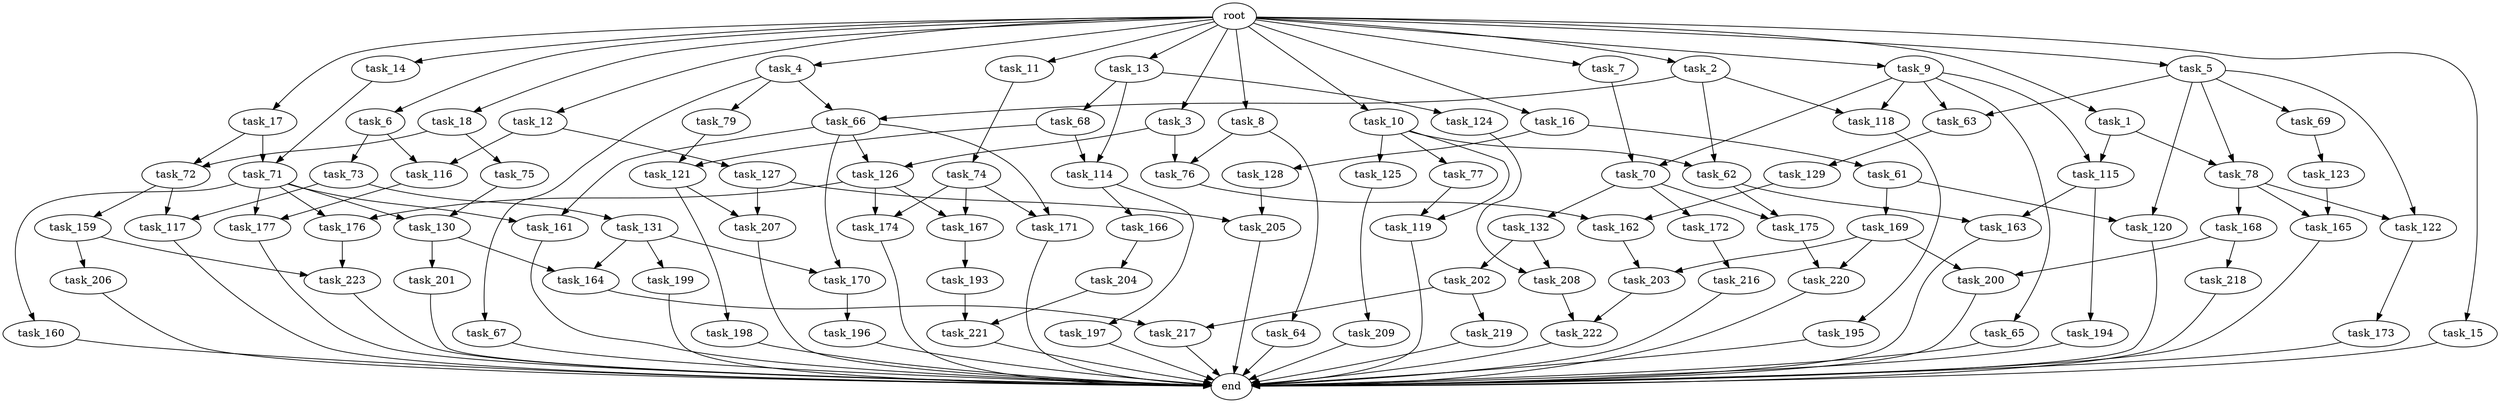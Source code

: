 digraph G {
  task_11 [size="2.048000"];
  task_175 [size="2233382993.920000"];
  task_171 [size="2336462209.024000"];
  task_195 [size="841813590.016000"];
  task_64 [size="154618822.656000"];
  task_17 [size="2.048000"];
  task_219 [size="1099511627.776000"];
  task_202 [size="1717986918.400000"];
  task_217 [size="1254130450.432000"];
  task_126 [size="2817498546.176000"];
  task_69 [size="1099511627.776000"];
  task_174 [size="1460288880.640000"];
  task_209 [size="841813590.016000"];
  task_199 [size="1717986918.400000"];
  task_73 [size="1391569403.904000"];
  task_124 [size="1391569403.904000"];
  task_197 [size="154618822.656000"];
  task_67 [size="841813590.016000"];
  task_7 [size="2.048000"];
  task_220 [size="996432412.672000"];
  task_79 [size="841813590.016000"];
  task_177 [size="584115552.256000"];
  task_205 [size="584115552.256000"];
  task_216 [size="841813590.016000"];
  task_115 [size="2559800508.416000"];
  task_116 [size="1546188226.560000"];
  task_130 [size="1271310319.616000"];
  task_75 [size="154618822.656000"];
  task_176 [size="1271310319.616000"];
  task_206 [size="274877906.944000"];
  task_203 [size="2559800508.416000"];
  task_63 [size="1941325217.792000"];
  task_61 [size="841813590.016000"];
  task_119 [size="2491081031.680000"];
  task_196 [size="1717986918.400000"];
  task_72 [size="996432412.672000"];
  task_121 [size="498216206.336000"];
  task_198 [size="68719476.736000"];
  task_132 [size="841813590.016000"];
  task_3 [size="2.048000"];
  task_170 [size="3435973836.800000"];
  task_207 [size="223338299.392000"];
  task_14 [size="2.048000"];
  task_62 [size="1529008357.376000"];
  task_125 [size="1099511627.776000"];
  task_223 [size="1116691496.960000"];
  task_117 [size="1168231104.512000"];
  task_9 [size="2.048000"];
  task_164 [size="2559800508.416000"];
  end [size="0.000000"];
  root [size="0.000000"];
  task_167 [size="1460288880.640000"];
  task_166 [size="154618822.656000"];
  task_161 [size="2147483648.000000"];
  task_218 [size="429496729.600000"];
  task_165 [size="3435973836.800000"];
  task_4 [size="2.048000"];
  task_70 [size="1271310319.616000"];
  task_65 [size="841813590.016000"];
  task_78 [size="2817498546.176000"];
  task_13 [size="2.048000"];
  task_194 [size="618475290.624000"];
  task_66 [size="1271310319.616000"];
  task_120 [size="2817498546.176000"];
  task_5 [size="2.048000"];
  task_169 [size="1717986918.400000"];
  task_204 [size="154618822.656000"];
  task_200 [size="1271310319.616000"];
  task_6 [size="2.048000"];
  task_122 [size="2817498546.176000"];
  task_172 [size="841813590.016000"];
  task_16 [size="2.048000"];
  task_201 [size="841813590.016000"];
  task_127 [size="154618822.656000"];
  task_15 [size="2.048000"];
  task_129 [size="274877906.944000"];
  task_10 [size="2.048000"];
  task_118 [size="1271310319.616000"];
  task_74 [size="1717986918.400000"];
  task_173 [size="1099511627.776000"];
  task_221 [size="3109556322.304000"];
  task_160 [size="429496729.600000"];
  task_1 [size="2.048000"];
  task_208 [size="2559800508.416000"];
  task_222 [size="2559800508.416000"];
  task_159 [size="68719476.736000"];
  task_131 [size="1099511627.776000"];
  task_68 [size="1391569403.904000"];
  task_168 [size="1717986918.400000"];
  task_2 [size="2.048000"];
  task_71 [size="1271310319.616000"];
  task_114 [size="1821066133.504000"];
  task_12 [size="2.048000"];
  task_8 [size="2.048000"];
  task_128 [size="841813590.016000"];
  task_163 [size="2010044694.528000"];
  task_123 [size="274877906.944000"];
  task_18 [size="2.048000"];
  task_193 [size="429496729.600000"];
  task_162 [size="1460288880.640000"];
  task_77 [size="1099511627.776000"];
  task_76 [size="1254130450.432000"];

  task_11 -> task_74 [size="838860800.000000"];
  task_175 -> task_220 [size="75497472.000000"];
  task_171 -> end [size="1.000000"];
  task_195 -> end [size="1.000000"];
  task_64 -> end [size="1.000000"];
  task_17 -> task_72 [size="411041792.000000"];
  task_17 -> task_71 [size="411041792.000000"];
  task_219 -> end [size="1.000000"];
  task_202 -> task_219 [size="536870912.000000"];
  task_202 -> task_217 [size="536870912.000000"];
  task_217 -> end [size="1.000000"];
  task_126 -> task_176 [size="411041792.000000"];
  task_126 -> task_174 [size="411041792.000000"];
  task_126 -> task_167 [size="411041792.000000"];
  task_69 -> task_123 [size="134217728.000000"];
  task_174 -> end [size="1.000000"];
  task_209 -> end [size="1.000000"];
  task_199 -> end [size="1.000000"];
  task_73 -> task_131 [size="536870912.000000"];
  task_73 -> task_117 [size="536870912.000000"];
  task_124 -> task_208 [size="411041792.000000"];
  task_197 -> end [size="1.000000"];
  task_67 -> end [size="1.000000"];
  task_7 -> task_70 [size="209715200.000000"];
  task_220 -> end [size="1.000000"];
  task_79 -> task_121 [size="33554432.000000"];
  task_177 -> end [size="1.000000"];
  task_205 -> end [size="1.000000"];
  task_216 -> end [size="1.000000"];
  task_115 -> task_194 [size="301989888.000000"];
  task_115 -> task_163 [size="301989888.000000"];
  task_116 -> task_177 [size="75497472.000000"];
  task_130 -> task_164 [size="411041792.000000"];
  task_130 -> task_201 [size="411041792.000000"];
  task_75 -> task_130 [size="411041792.000000"];
  task_176 -> task_223 [size="411041792.000000"];
  task_206 -> end [size="1.000000"];
  task_203 -> task_222 [size="411041792.000000"];
  task_63 -> task_129 [size="134217728.000000"];
  task_61 -> task_169 [size="838860800.000000"];
  task_61 -> task_120 [size="838860800.000000"];
  task_119 -> end [size="1.000000"];
  task_196 -> end [size="1.000000"];
  task_72 -> task_159 [size="33554432.000000"];
  task_72 -> task_117 [size="33554432.000000"];
  task_121 -> task_198 [size="33554432.000000"];
  task_121 -> task_207 [size="33554432.000000"];
  task_198 -> end [size="1.000000"];
  task_132 -> task_202 [size="838860800.000000"];
  task_132 -> task_208 [size="838860800.000000"];
  task_3 -> task_76 [size="536870912.000000"];
  task_3 -> task_126 [size="536870912.000000"];
  task_170 -> task_196 [size="838860800.000000"];
  task_207 -> end [size="1.000000"];
  task_14 -> task_71 [size="209715200.000000"];
  task_62 -> task_163 [size="679477248.000000"];
  task_62 -> task_175 [size="679477248.000000"];
  task_125 -> task_209 [size="411041792.000000"];
  task_223 -> end [size="1.000000"];
  task_117 -> end [size="1.000000"];
  task_9 -> task_65 [size="411041792.000000"];
  task_9 -> task_118 [size="411041792.000000"];
  task_9 -> task_63 [size="411041792.000000"];
  task_9 -> task_115 [size="411041792.000000"];
  task_9 -> task_70 [size="411041792.000000"];
  task_164 -> task_217 [size="75497472.000000"];
  root -> task_15 [size="1.000000"];
  root -> task_16 [size="1.000000"];
  root -> task_5 [size="1.000000"];
  root -> task_11 [size="1.000000"];
  root -> task_3 [size="1.000000"];
  root -> task_12 [size="1.000000"];
  root -> task_8 [size="1.000000"];
  root -> task_6 [size="1.000000"];
  root -> task_17 [size="1.000000"];
  root -> task_7 [size="1.000000"];
  root -> task_10 [size="1.000000"];
  root -> task_1 [size="1.000000"];
  root -> task_4 [size="1.000000"];
  root -> task_2 [size="1.000000"];
  root -> task_13 [size="1.000000"];
  root -> task_14 [size="1.000000"];
  root -> task_9 [size="1.000000"];
  root -> task_18 [size="1.000000"];
  task_167 -> task_193 [size="209715200.000000"];
  task_166 -> task_204 [size="75497472.000000"];
  task_161 -> end [size="1.000000"];
  task_218 -> end [size="1.000000"];
  task_165 -> end [size="1.000000"];
  task_4 -> task_66 [size="411041792.000000"];
  task_4 -> task_67 [size="411041792.000000"];
  task_4 -> task_79 [size="411041792.000000"];
  task_70 -> task_132 [size="411041792.000000"];
  task_70 -> task_172 [size="411041792.000000"];
  task_70 -> task_175 [size="411041792.000000"];
  task_65 -> end [size="1.000000"];
  task_78 -> task_165 [size="838860800.000000"];
  task_78 -> task_122 [size="838860800.000000"];
  task_78 -> task_168 [size="838860800.000000"];
  task_13 -> task_68 [size="679477248.000000"];
  task_13 -> task_114 [size="679477248.000000"];
  task_13 -> task_124 [size="679477248.000000"];
  task_194 -> end [size="1.000000"];
  task_66 -> task_161 [size="838860800.000000"];
  task_66 -> task_126 [size="838860800.000000"];
  task_66 -> task_170 [size="838860800.000000"];
  task_66 -> task_171 [size="838860800.000000"];
  task_120 -> end [size="1.000000"];
  task_5 -> task_78 [size="536870912.000000"];
  task_5 -> task_63 [size="536870912.000000"];
  task_5 -> task_120 [size="536870912.000000"];
  task_5 -> task_122 [size="536870912.000000"];
  task_5 -> task_69 [size="536870912.000000"];
  task_169 -> task_200 [size="411041792.000000"];
  task_169 -> task_220 [size="411041792.000000"];
  task_169 -> task_203 [size="411041792.000000"];
  task_204 -> task_221 [size="679477248.000000"];
  task_200 -> end [size="1.000000"];
  task_6 -> task_73 [size="679477248.000000"];
  task_6 -> task_116 [size="679477248.000000"];
  task_122 -> task_173 [size="536870912.000000"];
  task_172 -> task_216 [size="411041792.000000"];
  task_16 -> task_61 [size="411041792.000000"];
  task_16 -> task_128 [size="411041792.000000"];
  task_201 -> end [size="1.000000"];
  task_127 -> task_207 [size="75497472.000000"];
  task_127 -> task_205 [size="75497472.000000"];
  task_15 -> end [size="1.000000"];
  task_129 -> task_162 [size="301989888.000000"];
  task_10 -> task_119 [size="536870912.000000"];
  task_10 -> task_77 [size="536870912.000000"];
  task_10 -> task_62 [size="536870912.000000"];
  task_10 -> task_125 [size="536870912.000000"];
  task_118 -> task_195 [size="411041792.000000"];
  task_74 -> task_171 [size="301989888.000000"];
  task_74 -> task_174 [size="301989888.000000"];
  task_74 -> task_167 [size="301989888.000000"];
  task_173 -> end [size="1.000000"];
  task_221 -> end [size="1.000000"];
  task_160 -> end [size="1.000000"];
  task_1 -> task_78 [size="838860800.000000"];
  task_1 -> task_115 [size="838860800.000000"];
  task_208 -> task_222 [size="838860800.000000"];
  task_222 -> end [size="1.000000"];
  task_159 -> task_223 [size="134217728.000000"];
  task_159 -> task_206 [size="134217728.000000"];
  task_131 -> task_164 [size="838860800.000000"];
  task_131 -> task_199 [size="838860800.000000"];
  task_131 -> task_170 [size="838860800.000000"];
  task_68 -> task_114 [size="209715200.000000"];
  task_68 -> task_121 [size="209715200.000000"];
  task_168 -> task_200 [size="209715200.000000"];
  task_168 -> task_218 [size="209715200.000000"];
  task_2 -> task_66 [size="209715200.000000"];
  task_2 -> task_62 [size="209715200.000000"];
  task_2 -> task_118 [size="209715200.000000"];
  task_71 -> task_130 [size="209715200.000000"];
  task_71 -> task_161 [size="209715200.000000"];
  task_71 -> task_176 [size="209715200.000000"];
  task_71 -> task_160 [size="209715200.000000"];
  task_71 -> task_177 [size="209715200.000000"];
  task_114 -> task_197 [size="75497472.000000"];
  task_114 -> task_166 [size="75497472.000000"];
  task_12 -> task_116 [size="75497472.000000"];
  task_12 -> task_127 [size="75497472.000000"];
  task_8 -> task_64 [size="75497472.000000"];
  task_8 -> task_76 [size="75497472.000000"];
  task_128 -> task_205 [size="209715200.000000"];
  task_163 -> end [size="1.000000"];
  task_123 -> task_165 [size="838860800.000000"];
  task_18 -> task_72 [size="75497472.000000"];
  task_18 -> task_75 [size="75497472.000000"];
  task_193 -> task_221 [size="838860800.000000"];
  task_162 -> task_203 [size="838860800.000000"];
  task_77 -> task_119 [size="679477248.000000"];
  task_76 -> task_162 [size="411041792.000000"];
}
